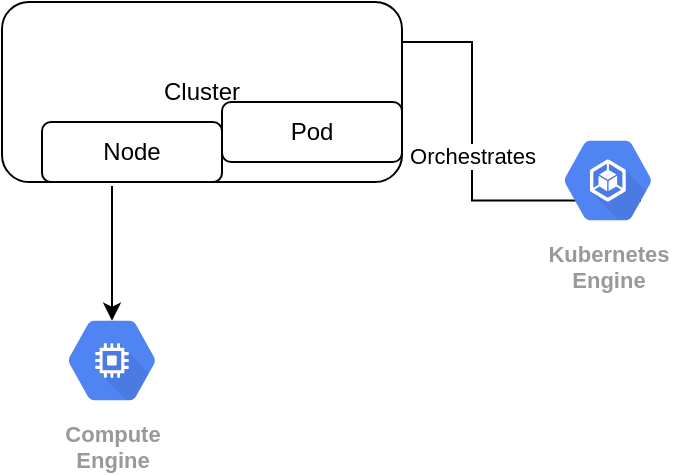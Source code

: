 <mxfile version="14.2.4" type="github">
  <diagram id="KB4TAVWYJjP2b1iC8MeP" name="Page-1">
    <mxGraphModel dx="1038" dy="556" grid="1" gridSize="10" guides="1" tooltips="1" connect="1" arrows="1" fold="1" page="1" pageScale="1" pageWidth="850" pageHeight="1100" math="0" shadow="0">
      <root>
        <mxCell id="0" />
        <mxCell id="1" parent="0" />
        <mxCell id="RslJJifI626ULMp2X_Of-2" value="Orchestrates" style="edgeStyle=orthogonalEdgeStyle;rounded=0;orthogonalLoop=1;jettySize=auto;html=1;exitX=0.75;exitY=0.67;exitDx=0;exitDy=0;exitPerimeter=0;entryX=0.926;entryY=0.222;entryDx=0;entryDy=0;entryPerimeter=0;" edge="1" parent="1" source="Py6CbWugdNumiMJfZk3--1" target="RslJJifI626ULMp2X_Of-1">
          <mxGeometry relative="1" as="geometry">
            <mxPoint x="380" y="140" as="targetPoint" />
          </mxGeometry>
        </mxCell>
        <mxCell id="Py6CbWugdNumiMJfZk3--1" value="Kubernetes&#xa;Engine" style="html=1;fillColor=#5184F3;strokeColor=none;verticalAlign=top;labelPosition=center;verticalLabelPosition=bottom;align=center;spacingTop=-6;fontSize=11;fontStyle=1;fontColor=#999999;shape=mxgraph.gcp2.hexIcon;prIcon=container_engine" parent="1" vertex="1">
          <mxGeometry x="300" y="190" width="66" height="58.5" as="geometry" />
        </mxCell>
        <mxCell id="RslJJifI626ULMp2X_Of-1" value="Cluster" style="rounded=1;whiteSpace=wrap;html=1;" vertex="1" parent="1">
          <mxGeometry x="30" y="130" width="200" height="90" as="geometry" />
        </mxCell>
        <mxCell id="RslJJifI626ULMp2X_Of-5" value="Runs On" style="edgeStyle=orthogonalEdgeStyle;rounded=0;orthogonalLoop=1;jettySize=auto;html=1;entryX=0.5;entryY=0.16;entryDx=0;entryDy=0;entryPerimeter=0;" edge="1" parent="1" source="RslJJifI626ULMp2X_Of-3" target="RslJJifI626ULMp2X_Of-4">
          <mxGeometry relative="1" as="geometry" />
        </mxCell>
        <mxCell id="RslJJifI626ULMp2X_Of-3" value="Pod" style="rounded=1;whiteSpace=wrap;html=1;" vertex="1" parent="1">
          <mxGeometry x="140" y="180" width="90" height="30" as="geometry" />
        </mxCell>
        <mxCell id="RslJJifI626ULMp2X_Of-4" value="Compute&#xa;Engine" style="html=1;fillColor=#5184F3;strokeColor=none;verticalAlign=top;labelPosition=center;verticalLabelPosition=bottom;align=center;spacingTop=-6;fontSize=11;fontStyle=1;fontColor=#999999;shape=mxgraph.gcp2.hexIcon;prIcon=compute_engine" vertex="1" parent="1">
          <mxGeometry x="52" y="280" width="66" height="58.5" as="geometry" />
        </mxCell>
        <mxCell id="RslJJifI626ULMp2X_Of-6" value="Node" style="rounded=1;whiteSpace=wrap;html=1;" vertex="1" parent="1">
          <mxGeometry x="50" y="190" width="90" height="30" as="geometry" />
        </mxCell>
      </root>
    </mxGraphModel>
  </diagram>
</mxfile>
